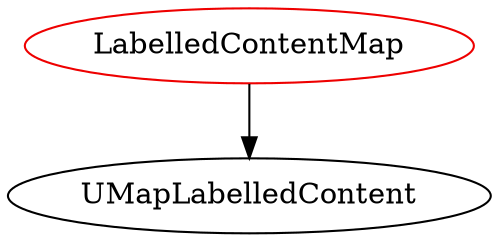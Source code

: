 digraph labelledcontentmap{
LabelledContentMap -> UMapLabelledContent;
LabelledContentMap	[shape=oval, color=red2, label="LabelledContentMap"];
}
